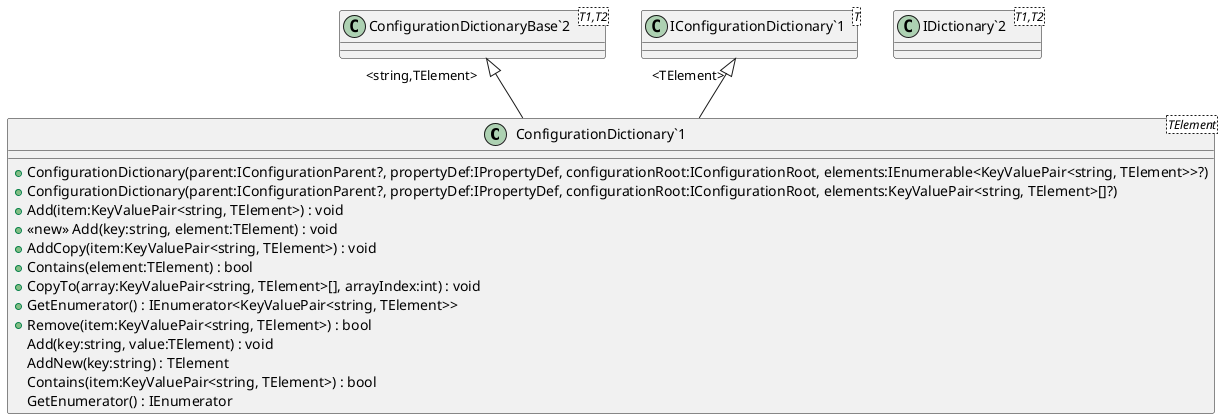 @startuml
class "ConfigurationDictionary`1"<TElement> {
    + ConfigurationDictionary(parent:IConfigurationParent?, propertyDef:IPropertyDef, configurationRoot:IConfigurationRoot, elements:IEnumerable<KeyValuePair<string, TElement>>?)
    + ConfigurationDictionary(parent:IConfigurationParent?, propertyDef:IPropertyDef, configurationRoot:IConfigurationRoot, elements:KeyValuePair<string, TElement>[]?)
    + Add(item:KeyValuePair<string, TElement>) : void
    + <<new>> Add(key:string, element:TElement) : void
    + AddCopy(item:KeyValuePair<string, TElement>) : void
    + Contains(element:TElement) : bool
    + CopyTo(array:KeyValuePair<string, TElement>[], arrayIndex:int) : void
    + GetEnumerator() : IEnumerator<KeyValuePair<string, TElement>>
    + Remove(item:KeyValuePair<string, TElement>) : bool
    Add(key:string, value:TElement) : void
    AddNew(key:string) : TElement
    Contains(item:KeyValuePair<string, TElement>) : bool
    GetEnumerator() : IEnumerator
}
class "ConfigurationDictionaryBase`2"<T1,T2> {
}
class "IConfigurationDictionary`1"<T> {
}
class "IDictionary`2"<T1,T2> {
}
"ConfigurationDictionaryBase`2" "<string,TElement>" <|-- "ConfigurationDictionary`1"
"IConfigurationDictionary`1" "<TElement>" <|-- "ConfigurationDictionary`1"
@enduml
